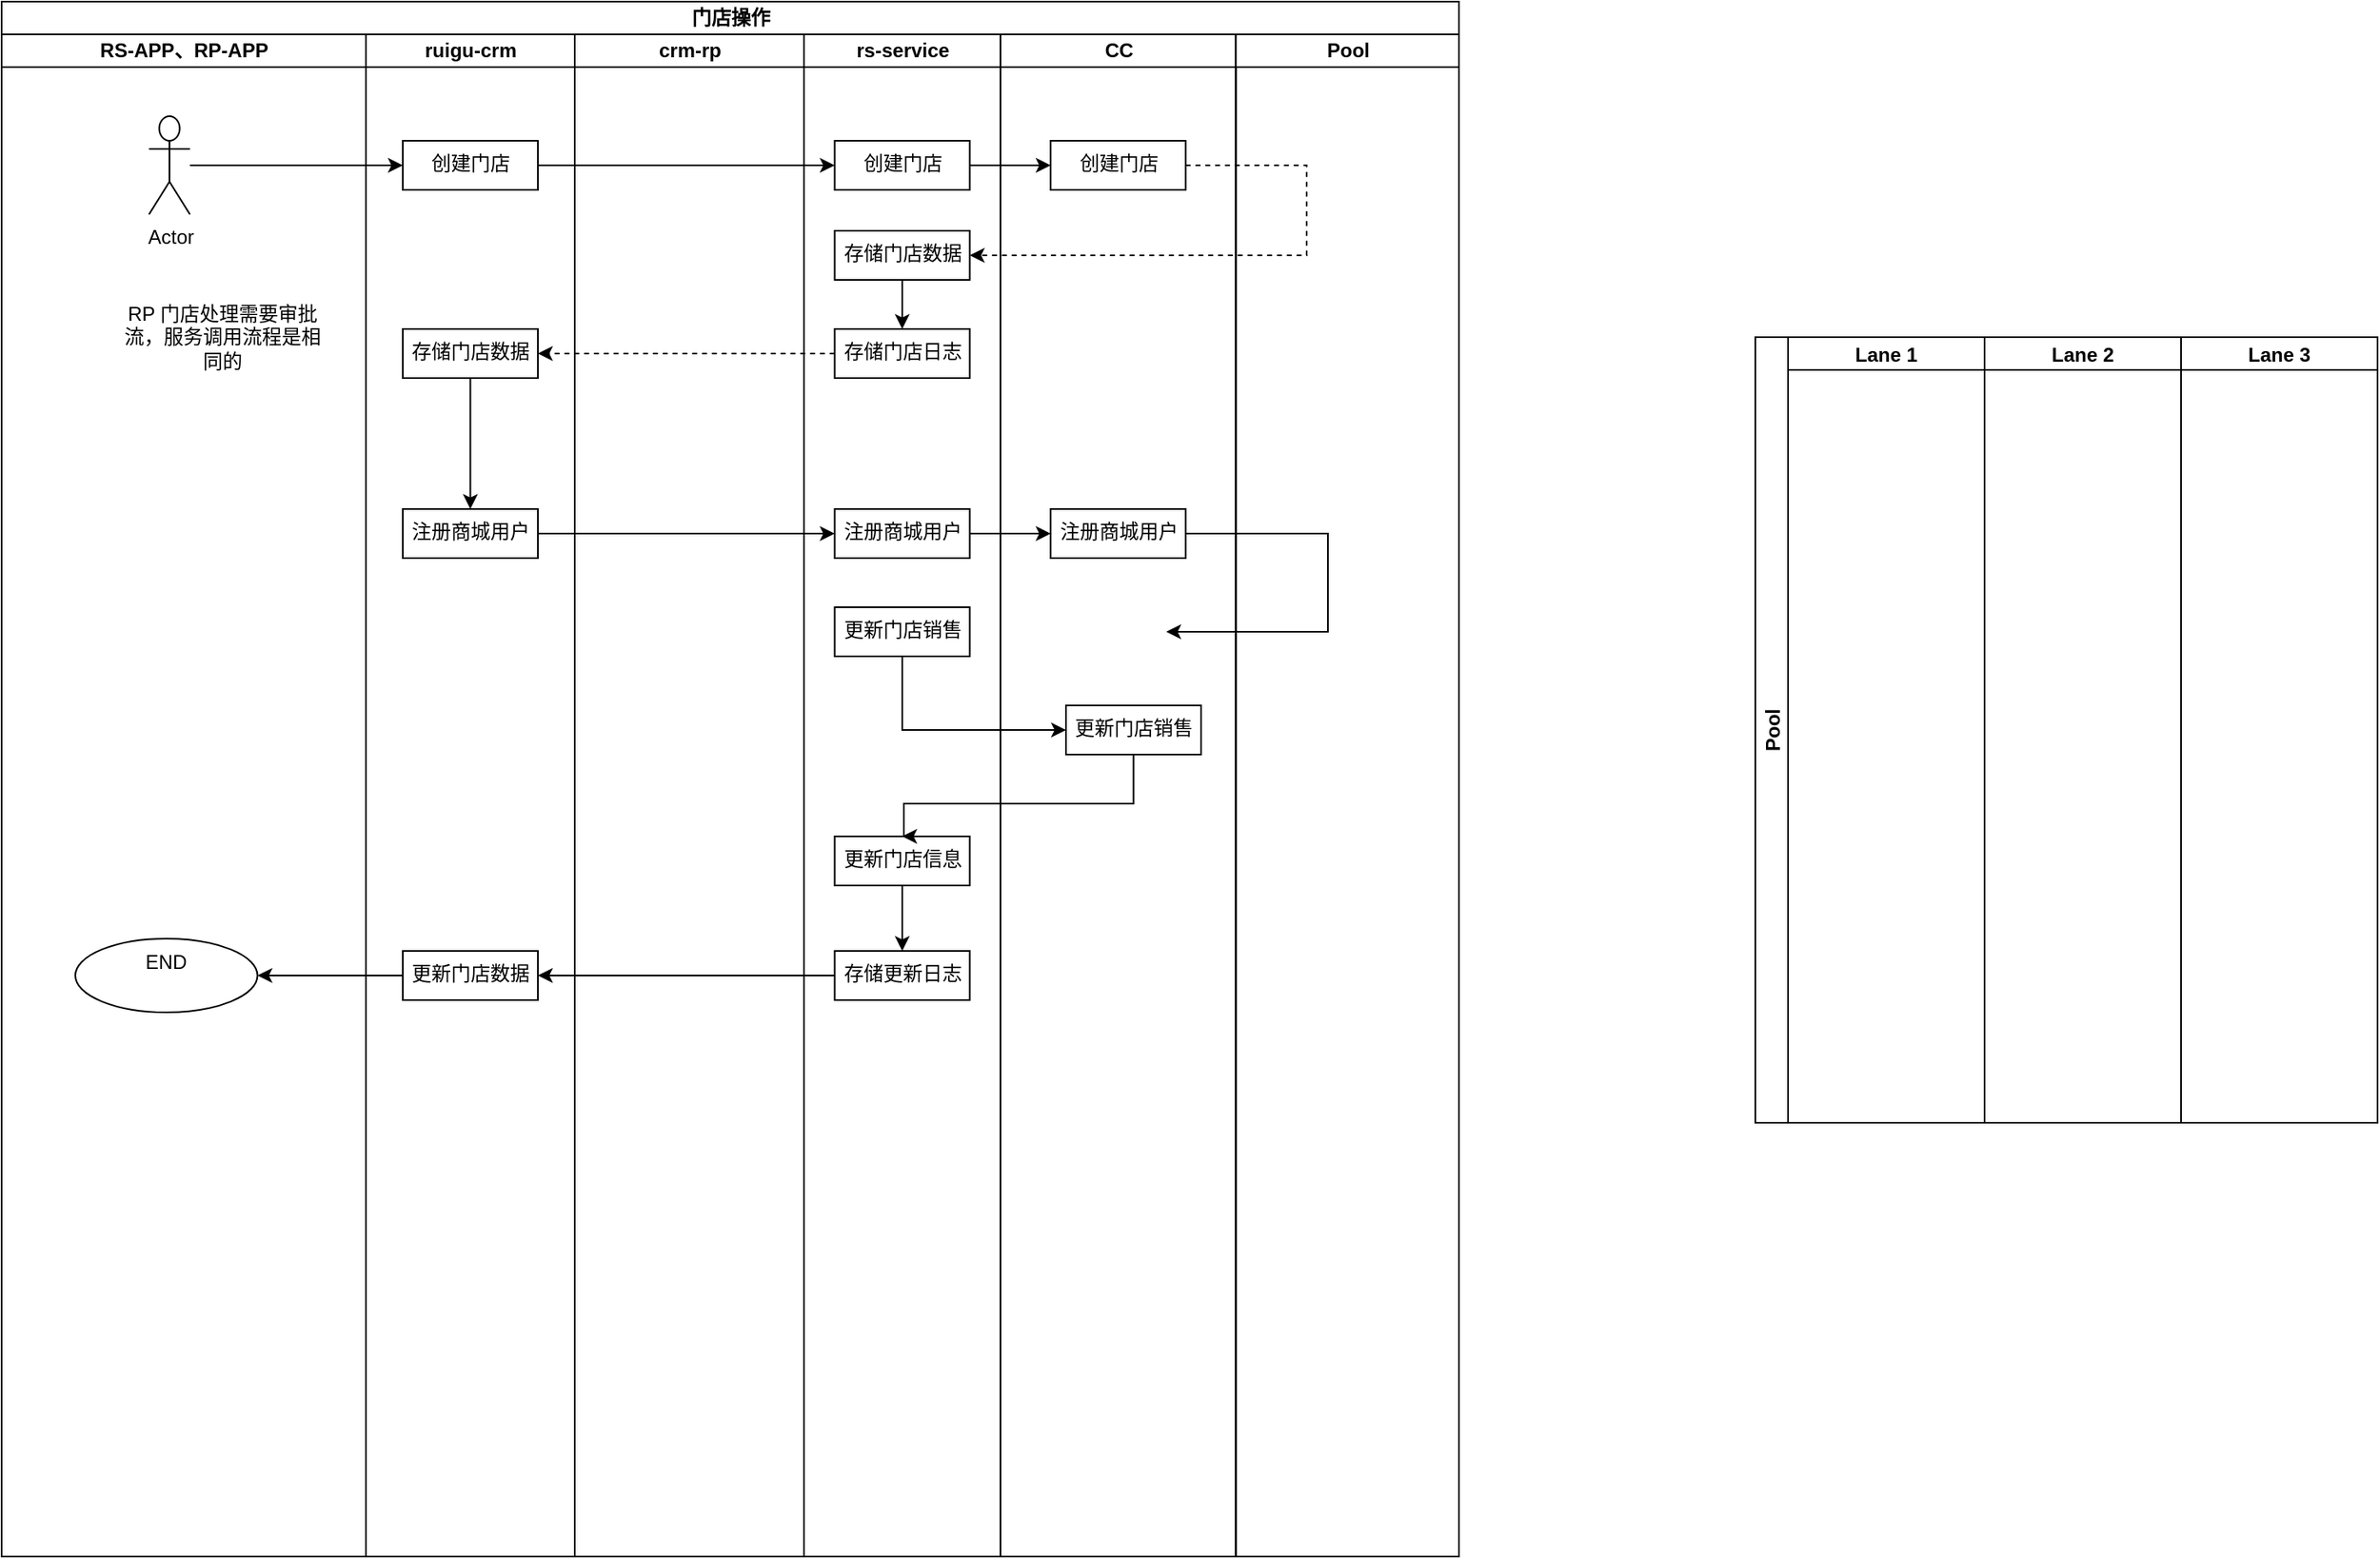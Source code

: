 <mxfile version="27.0.9">
  <diagram name="第 1 页" id="gakp5uhKkZB8L7Oz-iCr">
    <mxGraphModel dx="1815" dy="1154" grid="1" gridSize="10" guides="1" tooltips="1" connect="1" arrows="1" fold="1" page="1" pageScale="1" pageWidth="827" pageHeight="1169" math="0" shadow="0">
      <root>
        <mxCell id="0" />
        <mxCell id="1" parent="0" />
        <mxCell id="O2DdYDEXl5JaPvinvRzr-14" value="门店操作" style="swimlane;childLayout=stackLayout;resizeParent=1;resizeParentMax=0;startSize=20;html=1;" vertex="1" parent="1">
          <mxGeometry x="170.0" y="270" width="890.0" height="950" as="geometry" />
        </mxCell>
        <mxCell id="O2DdYDEXl5JaPvinvRzr-15" value="RS-APP、RP-APP" style="swimlane;startSize=20;html=1;" vertex="1" parent="O2DdYDEXl5JaPvinvRzr-14">
          <mxGeometry y="20" width="222.5" height="930" as="geometry" />
        </mxCell>
        <mxCell id="O2DdYDEXl5JaPvinvRzr-22" value="Actor" style="shape=umlActor;verticalLabelPosition=bottom;verticalAlign=top;html=1;" vertex="1" parent="O2DdYDEXl5JaPvinvRzr-15">
          <mxGeometry x="90" y="50" width="25" height="60" as="geometry" />
        </mxCell>
        <mxCell id="O2DdYDEXl5JaPvinvRzr-83" value="&lt;div&gt;END&lt;/div&gt;" style="ellipse;whiteSpace=wrap;html=1;verticalAlign=top;" vertex="1" parent="O2DdYDEXl5JaPvinvRzr-15">
          <mxGeometry x="45" y="552.5" width="111.25" height="45" as="geometry" />
        </mxCell>
        <mxCell id="O2DdYDEXl5JaPvinvRzr-85" value="RP 门店处理需要审批流，服务调用流程是相同的" style="text;html=1;align=center;verticalAlign=middle;whiteSpace=wrap;rounded=0;" vertex="1" parent="O2DdYDEXl5JaPvinvRzr-15">
          <mxGeometry x="70" y="160" width="130" height="50" as="geometry" />
        </mxCell>
        <mxCell id="O2DdYDEXl5JaPvinvRzr-17" value="ruigu-crm" style="swimlane;startSize=20;html=1;" vertex="1" parent="O2DdYDEXl5JaPvinvRzr-14">
          <mxGeometry x="222.5" y="20" width="127.5" height="930" as="geometry" />
        </mxCell>
        <mxCell id="O2DdYDEXl5JaPvinvRzr-25" value="创建门店" style="whiteSpace=wrap;html=1;verticalAlign=top;" vertex="1" parent="O2DdYDEXl5JaPvinvRzr-17">
          <mxGeometry x="22.5" y="65" width="82.5" height="30" as="geometry" />
        </mxCell>
        <mxCell id="O2DdYDEXl5JaPvinvRzr-50" value="" style="edgeStyle=orthogonalEdgeStyle;rounded=0;orthogonalLoop=1;jettySize=auto;html=1;" edge="1" parent="O2DdYDEXl5JaPvinvRzr-17" source="O2DdYDEXl5JaPvinvRzr-43" target="O2DdYDEXl5JaPvinvRzr-49">
          <mxGeometry relative="1" as="geometry" />
        </mxCell>
        <mxCell id="O2DdYDEXl5JaPvinvRzr-43" value="存储门店数据" style="whiteSpace=wrap;html=1;verticalAlign=top;" vertex="1" parent="O2DdYDEXl5JaPvinvRzr-17">
          <mxGeometry x="22.5" y="180" width="82.5" height="30" as="geometry" />
        </mxCell>
        <mxCell id="O2DdYDEXl5JaPvinvRzr-49" value="注册商城用户" style="whiteSpace=wrap;html=1;verticalAlign=top;" vertex="1" parent="O2DdYDEXl5JaPvinvRzr-17">
          <mxGeometry x="22.5" y="290" width="82.5" height="30" as="geometry" />
        </mxCell>
        <mxCell id="O2DdYDEXl5JaPvinvRzr-80" value="更新门店数据" style="whiteSpace=wrap;html=1;verticalAlign=top;" vertex="1" parent="O2DdYDEXl5JaPvinvRzr-17">
          <mxGeometry x="22.5" y="560" width="82.5" height="30" as="geometry" />
        </mxCell>
        <mxCell id="O2DdYDEXl5JaPvinvRzr-19" value="crm-rp" style="swimlane;startSize=20;html=1;" vertex="1" parent="O2DdYDEXl5JaPvinvRzr-14">
          <mxGeometry x="350" y="20" width="140.0" height="930" as="geometry" />
        </mxCell>
        <mxCell id="O2DdYDEXl5JaPvinvRzr-20" value="rs-service" style="swimlane;startSize=20;html=1;" vertex="1" parent="O2DdYDEXl5JaPvinvRzr-14">
          <mxGeometry x="490.0" y="20" width="120" height="930" as="geometry">
            <mxRectangle y="20" width="40" height="440" as="alternateBounds" />
          </mxGeometry>
        </mxCell>
        <mxCell id="O2DdYDEXl5JaPvinvRzr-27" value="创建门店" style="whiteSpace=wrap;html=1;verticalAlign=top;" vertex="1" parent="O2DdYDEXl5JaPvinvRzr-20">
          <mxGeometry x="18.75" y="65" width="82.5" height="30" as="geometry" />
        </mxCell>
        <mxCell id="O2DdYDEXl5JaPvinvRzr-38" style="edgeStyle=orthogonalEdgeStyle;rounded=0;orthogonalLoop=1;jettySize=auto;html=1;exitX=0.5;exitY=1;exitDx=0;exitDy=0;entryX=0.5;entryY=0;entryDx=0;entryDy=0;" edge="1" parent="O2DdYDEXl5JaPvinvRzr-20" source="O2DdYDEXl5JaPvinvRzr-34" target="O2DdYDEXl5JaPvinvRzr-36">
          <mxGeometry relative="1" as="geometry" />
        </mxCell>
        <mxCell id="O2DdYDEXl5JaPvinvRzr-34" value="存储门店数据" style="whiteSpace=wrap;html=1;verticalAlign=top;" vertex="1" parent="O2DdYDEXl5JaPvinvRzr-20">
          <mxGeometry x="18.75" y="120" width="82.5" height="30" as="geometry" />
        </mxCell>
        <mxCell id="O2DdYDEXl5JaPvinvRzr-36" value="存储门店日志" style="whiteSpace=wrap;html=1;verticalAlign=top;" vertex="1" parent="O2DdYDEXl5JaPvinvRzr-20">
          <mxGeometry x="18.75" y="180" width="82.5" height="30" as="geometry" />
        </mxCell>
        <mxCell id="O2DdYDEXl5JaPvinvRzr-52" value="注册商城用户" style="whiteSpace=wrap;html=1;verticalAlign=top;" vertex="1" parent="O2DdYDEXl5JaPvinvRzr-20">
          <mxGeometry x="18.75" y="290" width="82.5" height="30" as="geometry" />
        </mxCell>
        <mxCell id="O2DdYDEXl5JaPvinvRzr-70" value="更新门店销售" style="whiteSpace=wrap;html=1;verticalAlign=top;" vertex="1" parent="O2DdYDEXl5JaPvinvRzr-20">
          <mxGeometry x="18.75" y="350" width="82.5" height="30" as="geometry" />
        </mxCell>
        <mxCell id="O2DdYDEXl5JaPvinvRzr-78" value="" style="edgeStyle=orthogonalEdgeStyle;rounded=0;orthogonalLoop=1;jettySize=auto;html=1;" edge="1" parent="O2DdYDEXl5JaPvinvRzr-20" source="O2DdYDEXl5JaPvinvRzr-76" target="O2DdYDEXl5JaPvinvRzr-77">
          <mxGeometry relative="1" as="geometry" />
        </mxCell>
        <mxCell id="O2DdYDEXl5JaPvinvRzr-76" value="更新门店信息" style="whiteSpace=wrap;html=1;verticalAlign=top;" vertex="1" parent="O2DdYDEXl5JaPvinvRzr-20">
          <mxGeometry x="18.75" y="490" width="82.5" height="30" as="geometry" />
        </mxCell>
        <mxCell id="O2DdYDEXl5JaPvinvRzr-77" value="存储更新日志" style="whiteSpace=wrap;html=1;verticalAlign=top;" vertex="1" parent="O2DdYDEXl5JaPvinvRzr-20">
          <mxGeometry x="18.75" y="560" width="82.5" height="30" as="geometry" />
        </mxCell>
        <mxCell id="O2DdYDEXl5JaPvinvRzr-21" value="CC" style="swimlane;startSize=20;html=1;" vertex="1" parent="O2DdYDEXl5JaPvinvRzr-14">
          <mxGeometry x="610.0" y="20" width="143.75" height="930" as="geometry" />
        </mxCell>
        <mxCell id="O2DdYDEXl5JaPvinvRzr-31" value="创建门店" style="whiteSpace=wrap;html=1;verticalAlign=top;" vertex="1" parent="O2DdYDEXl5JaPvinvRzr-21">
          <mxGeometry x="30.63" y="65" width="82.5" height="30" as="geometry" />
        </mxCell>
        <mxCell id="O2DdYDEXl5JaPvinvRzr-54" value="注册商城用户" style="whiteSpace=wrap;html=1;verticalAlign=top;" vertex="1" parent="O2DdYDEXl5JaPvinvRzr-21">
          <mxGeometry x="30.63" y="290" width="82.5" height="30" as="geometry" />
        </mxCell>
        <mxCell id="O2DdYDEXl5JaPvinvRzr-75" style="edgeStyle=orthogonalEdgeStyle;rounded=0;orthogonalLoop=1;jettySize=auto;html=1;" edge="1" parent="O2DdYDEXl5JaPvinvRzr-21" source="O2DdYDEXl5JaPvinvRzr-72">
          <mxGeometry relative="1" as="geometry">
            <mxPoint x="-60" y="490" as="targetPoint" />
            <Array as="points">
              <mxPoint x="81" y="470" />
              <mxPoint x="-59" y="470" />
            </Array>
          </mxGeometry>
        </mxCell>
        <mxCell id="O2DdYDEXl5JaPvinvRzr-72" value="更新门店销售" style="whiteSpace=wrap;html=1;verticalAlign=top;" vertex="1" parent="O2DdYDEXl5JaPvinvRzr-21">
          <mxGeometry x="40" y="410" width="82.5" height="30" as="geometry" />
        </mxCell>
        <mxCell id="O2DdYDEXl5JaPvinvRzr-18" value="Pool" style="swimlane;childLayout=stackLayout;resizeParent=1;resizeParentMax=0;startSize=20;html=1;" vertex="1" parent="O2DdYDEXl5JaPvinvRzr-14">
          <mxGeometry x="753.75" y="20" width="136.25" height="930" as="geometry" />
        </mxCell>
        <mxCell id="O2DdYDEXl5JaPvinvRzr-26" value="" style="edgeStyle=orthogonalEdgeStyle;rounded=0;orthogonalLoop=1;jettySize=auto;html=1;" edge="1" parent="O2DdYDEXl5JaPvinvRzr-14" source="O2DdYDEXl5JaPvinvRzr-22" target="O2DdYDEXl5JaPvinvRzr-25">
          <mxGeometry relative="1" as="geometry" />
        </mxCell>
        <mxCell id="O2DdYDEXl5JaPvinvRzr-28" value="" style="edgeStyle=orthogonalEdgeStyle;rounded=0;orthogonalLoop=1;jettySize=auto;html=1;" edge="1" parent="O2DdYDEXl5JaPvinvRzr-14" source="O2DdYDEXl5JaPvinvRzr-25" target="O2DdYDEXl5JaPvinvRzr-27">
          <mxGeometry relative="1" as="geometry" />
        </mxCell>
        <mxCell id="O2DdYDEXl5JaPvinvRzr-32" value="" style="edgeStyle=orthogonalEdgeStyle;rounded=0;orthogonalLoop=1;jettySize=auto;html=1;" edge="1" parent="O2DdYDEXl5JaPvinvRzr-14" source="O2DdYDEXl5JaPvinvRzr-27" target="O2DdYDEXl5JaPvinvRzr-31">
          <mxGeometry relative="1" as="geometry" />
        </mxCell>
        <mxCell id="O2DdYDEXl5JaPvinvRzr-37" style="edgeStyle=orthogonalEdgeStyle;rounded=0;orthogonalLoop=1;jettySize=auto;html=1;entryX=1;entryY=0.5;entryDx=0;entryDy=0;dashed=1;" edge="1" parent="O2DdYDEXl5JaPvinvRzr-14" source="O2DdYDEXl5JaPvinvRzr-31" target="O2DdYDEXl5JaPvinvRzr-34">
          <mxGeometry relative="1" as="geometry">
            <Array as="points">
              <mxPoint x="797" y="155" />
            </Array>
          </mxGeometry>
        </mxCell>
        <mxCell id="O2DdYDEXl5JaPvinvRzr-47" style="edgeStyle=orthogonalEdgeStyle;rounded=0;orthogonalLoop=1;jettySize=auto;html=1;entryX=1;entryY=0.5;entryDx=0;entryDy=0;dashed=1;" edge="1" parent="O2DdYDEXl5JaPvinvRzr-14" source="O2DdYDEXl5JaPvinvRzr-36" target="O2DdYDEXl5JaPvinvRzr-43">
          <mxGeometry relative="1" as="geometry" />
        </mxCell>
        <mxCell id="O2DdYDEXl5JaPvinvRzr-53" value="" style="edgeStyle=orthogonalEdgeStyle;rounded=0;orthogonalLoop=1;jettySize=auto;html=1;" edge="1" parent="O2DdYDEXl5JaPvinvRzr-14" source="O2DdYDEXl5JaPvinvRzr-49" target="O2DdYDEXl5JaPvinvRzr-52">
          <mxGeometry relative="1" as="geometry" />
        </mxCell>
        <mxCell id="O2DdYDEXl5JaPvinvRzr-55" value="" style="edgeStyle=orthogonalEdgeStyle;rounded=0;orthogonalLoop=1;jettySize=auto;html=1;" edge="1" parent="O2DdYDEXl5JaPvinvRzr-14" source="O2DdYDEXl5JaPvinvRzr-52" target="O2DdYDEXl5JaPvinvRzr-54">
          <mxGeometry relative="1" as="geometry" />
        </mxCell>
        <mxCell id="O2DdYDEXl5JaPvinvRzr-68" style="edgeStyle=orthogonalEdgeStyle;rounded=0;orthogonalLoop=1;jettySize=auto;html=1;entryX=1;entryY=0.5;entryDx=0;entryDy=0;" edge="1" parent="O2DdYDEXl5JaPvinvRzr-14" source="O2DdYDEXl5JaPvinvRzr-54">
          <mxGeometry relative="1" as="geometry">
            <mxPoint x="711.25" y="385" as="targetPoint" />
            <Array as="points">
              <mxPoint x="810" y="385" />
            </Array>
          </mxGeometry>
        </mxCell>
        <mxCell id="O2DdYDEXl5JaPvinvRzr-74" style="edgeStyle=orthogonalEdgeStyle;rounded=0;orthogonalLoop=1;jettySize=auto;html=1;exitX=0.5;exitY=1;exitDx=0;exitDy=0;entryX=0;entryY=0.5;entryDx=0;entryDy=0;" edge="1" parent="O2DdYDEXl5JaPvinvRzr-14" source="O2DdYDEXl5JaPvinvRzr-70" target="O2DdYDEXl5JaPvinvRzr-72">
          <mxGeometry relative="1" as="geometry" />
        </mxCell>
        <mxCell id="O2DdYDEXl5JaPvinvRzr-81" value="" style="edgeStyle=orthogonalEdgeStyle;rounded=0;orthogonalLoop=1;jettySize=auto;html=1;" edge="1" parent="O2DdYDEXl5JaPvinvRzr-14" source="O2DdYDEXl5JaPvinvRzr-77" target="O2DdYDEXl5JaPvinvRzr-80">
          <mxGeometry relative="1" as="geometry" />
        </mxCell>
        <mxCell id="O2DdYDEXl5JaPvinvRzr-84" value="" style="edgeStyle=orthogonalEdgeStyle;rounded=0;orthogonalLoop=1;jettySize=auto;html=1;" edge="1" parent="O2DdYDEXl5JaPvinvRzr-14" source="O2DdYDEXl5JaPvinvRzr-80" target="O2DdYDEXl5JaPvinvRzr-83">
          <mxGeometry relative="1" as="geometry" />
        </mxCell>
        <mxCell id="O2DdYDEXl5JaPvinvRzr-87" value="Pool" style="swimlane;childLayout=stackLayout;resizeParent=1;resizeParentMax=0;startSize=20;horizontal=0;horizontalStack=1;" vertex="1" parent="1">
          <mxGeometry x="1241" y="475" width="380" height="480" as="geometry" />
        </mxCell>
        <mxCell id="O2DdYDEXl5JaPvinvRzr-88" value="Lane 1" style="swimlane;startSize=20;" vertex="1" parent="O2DdYDEXl5JaPvinvRzr-87">
          <mxGeometry x="20" width="120" height="480" as="geometry" />
        </mxCell>
        <mxCell id="O2DdYDEXl5JaPvinvRzr-89" value="Lane 2" style="swimlane;startSize=20;" vertex="1" parent="O2DdYDEXl5JaPvinvRzr-87">
          <mxGeometry x="140" width="120" height="480" as="geometry" />
        </mxCell>
        <mxCell id="O2DdYDEXl5JaPvinvRzr-90" value="Lane 3" style="swimlane;startSize=20;" vertex="1" parent="O2DdYDEXl5JaPvinvRzr-87">
          <mxGeometry x="260" width="120" height="480" as="geometry" />
        </mxCell>
      </root>
    </mxGraphModel>
  </diagram>
</mxfile>
